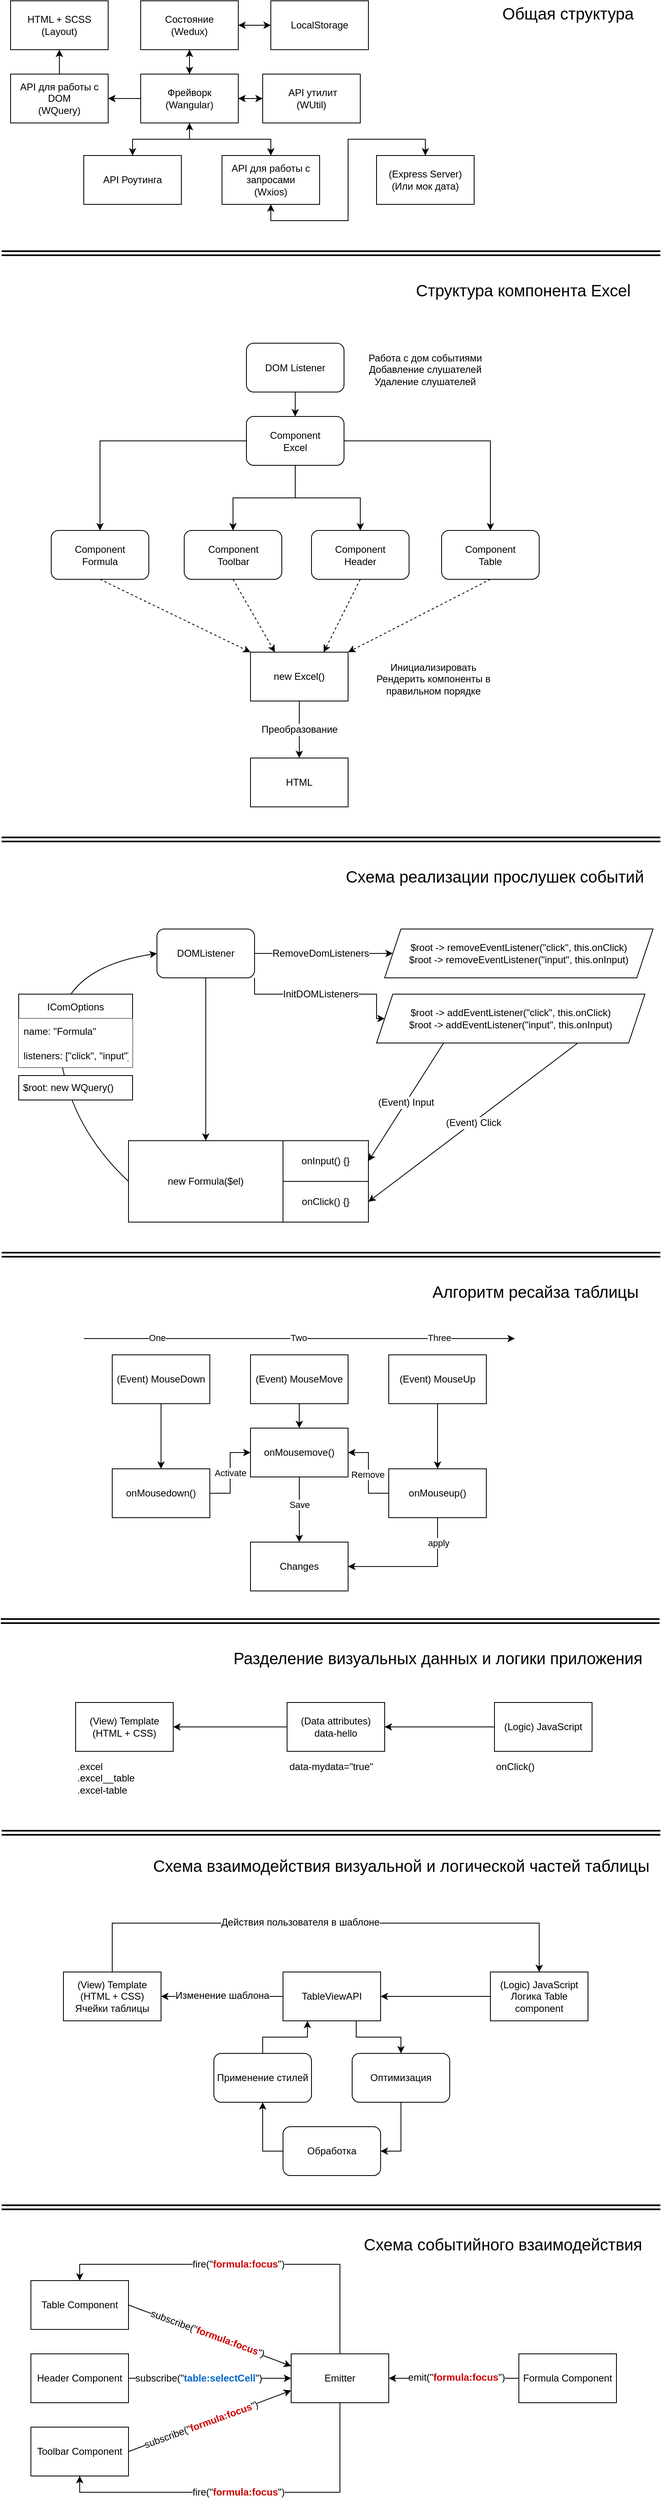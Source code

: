 <mxfile version="20.0.2" type="device"><diagram id="qJxtQw8U1qN8y1WFRhS3" name="Схемы"><mxGraphModel dx="996" dy="556" grid="1" gridSize="10" guides="1" tooltips="1" connect="1" arrows="1" fold="1" page="1" pageScale="1" pageWidth="827" pageHeight="1169" math="0" shadow="0"><root><mxCell id="0"/><mxCell id="1" parent="0"/><mxCell id="K-oi6Xyugixk-RmaO5vh-9" style="edgeStyle=orthogonalEdgeStyle;rounded=0;orthogonalLoop=1;jettySize=auto;html=1;entryX=1;entryY=0.5;entryDx=0;entryDy=0;" parent="1" source="K-oi6Xyugixk-RmaO5vh-1" target="K-oi6Xyugixk-RmaO5vh-5" edge="1"><mxGeometry relative="1" as="geometry"/></mxCell><mxCell id="K-oi6Xyugixk-RmaO5vh-11" style="edgeStyle=orthogonalEdgeStyle;rounded=0;orthogonalLoop=1;jettySize=auto;html=1;exitX=0.5;exitY=1;exitDx=0;exitDy=0;entryX=0.5;entryY=0;entryDx=0;entryDy=0;" parent="1" source="K-oi6Xyugixk-RmaO5vh-1" target="K-oi6Xyugixk-RmaO5vh-8" edge="1"><mxGeometry relative="1" as="geometry"/></mxCell><mxCell id="K-oi6Xyugixk-RmaO5vh-13" style="edgeStyle=orthogonalEdgeStyle;rounded=0;orthogonalLoop=1;jettySize=auto;html=1;exitX=1;exitY=0.5;exitDx=0;exitDy=0;entryX=0;entryY=0.5;entryDx=0;entryDy=0;" parent="1" source="K-oi6Xyugixk-RmaO5vh-1" target="K-oi6Xyugixk-RmaO5vh-4" edge="1"><mxGeometry relative="1" as="geometry"/></mxCell><mxCell id="K-oi6Xyugixk-RmaO5vh-19" style="edgeStyle=orthogonalEdgeStyle;rounded=0;orthogonalLoop=1;jettySize=auto;html=1;entryX=0.5;entryY=1;entryDx=0;entryDy=0;" parent="1" source="K-oi6Xyugixk-RmaO5vh-1" target="K-oi6Xyugixk-RmaO5vh-2" edge="1"><mxGeometry relative="1" as="geometry"/></mxCell><mxCell id="K-oi6Xyugixk-RmaO5vh-24" style="edgeStyle=orthogonalEdgeStyle;rounded=0;orthogonalLoop=1;jettySize=auto;html=1;exitX=0.5;exitY=1;exitDx=0;exitDy=0;entryX=0.5;entryY=0;entryDx=0;entryDy=0;" parent="1" source="K-oi6Xyugixk-RmaO5vh-1" target="K-oi6Xyugixk-RmaO5vh-6" edge="1"><mxGeometry relative="1" as="geometry"/></mxCell><mxCell id="K-oi6Xyugixk-RmaO5vh-1" value="Фрейворк&lt;br&gt;(Wangular)" style="rounded=0;whiteSpace=wrap;html=1;" parent="1" vertex="1"><mxGeometry x="180" y="110" width="120" height="60" as="geometry"/></mxCell><mxCell id="K-oi6Xyugixk-RmaO5vh-16" style="edgeStyle=orthogonalEdgeStyle;rounded=0;orthogonalLoop=1;jettySize=auto;html=1;entryX=0;entryY=0.5;entryDx=0;entryDy=0;" parent="1" source="K-oi6Xyugixk-RmaO5vh-2" target="K-oi6Xyugixk-RmaO5vh-15" edge="1"><mxGeometry relative="1" as="geometry"/></mxCell><mxCell id="K-oi6Xyugixk-RmaO5vh-20" style="edgeStyle=orthogonalEdgeStyle;rounded=0;orthogonalLoop=1;jettySize=auto;html=1;entryX=0.5;entryY=0;entryDx=0;entryDy=0;" parent="1" source="K-oi6Xyugixk-RmaO5vh-2" target="K-oi6Xyugixk-RmaO5vh-1" edge="1"><mxGeometry relative="1" as="geometry"/></mxCell><mxCell id="K-oi6Xyugixk-RmaO5vh-2" value="Состояние&lt;br&gt;(Wedux)" style="rounded=0;whiteSpace=wrap;html=1;" parent="1" vertex="1"><mxGeometry x="180" y="20" width="120" height="60" as="geometry"/></mxCell><mxCell id="K-oi6Xyugixk-RmaO5vh-3" value="HTML + SCSS&lt;br&gt;(Layout)" style="rounded=0;whiteSpace=wrap;html=1;" parent="1" vertex="1"><mxGeometry x="20" y="20" width="120" height="60" as="geometry"/></mxCell><mxCell id="K-oi6Xyugixk-RmaO5vh-14" style="edgeStyle=orthogonalEdgeStyle;rounded=0;orthogonalLoop=1;jettySize=auto;html=1;exitX=0;exitY=0.5;exitDx=0;exitDy=0;entryX=1;entryY=0.5;entryDx=0;entryDy=0;" parent="1" source="K-oi6Xyugixk-RmaO5vh-4" target="K-oi6Xyugixk-RmaO5vh-1" edge="1"><mxGeometry relative="1" as="geometry"/></mxCell><mxCell id="K-oi6Xyugixk-RmaO5vh-4" value="&amp;nbsp;API утилит&lt;br&gt;(WUtil)" style="rounded=0;whiteSpace=wrap;html=1;" parent="1" vertex="1"><mxGeometry x="330" y="110" width="120" height="60" as="geometry"/></mxCell><mxCell id="K-oi6Xyugixk-RmaO5vh-10" style="edgeStyle=orthogonalEdgeStyle;rounded=0;orthogonalLoop=1;jettySize=auto;html=1;entryX=0.5;entryY=1;entryDx=0;entryDy=0;" parent="1" source="K-oi6Xyugixk-RmaO5vh-5" target="K-oi6Xyugixk-RmaO5vh-3" edge="1"><mxGeometry relative="1" as="geometry"/></mxCell><mxCell id="K-oi6Xyugixk-RmaO5vh-5" value="API для работы с DOM&lt;br&gt;(WQuery)" style="rounded=0;whiteSpace=wrap;html=1;" parent="1" vertex="1"><mxGeometry x="20" y="110" width="120" height="60" as="geometry"/></mxCell><mxCell id="K-oi6Xyugixk-RmaO5vh-22" style="edgeStyle=orthogonalEdgeStyle;rounded=0;orthogonalLoop=1;jettySize=auto;html=1;exitX=0.5;exitY=1;exitDx=0;exitDy=0;entryX=0.5;entryY=0;entryDx=0;entryDy=0;" parent="1" source="K-oi6Xyugixk-RmaO5vh-6" target="K-oi6Xyugixk-RmaO5vh-7" edge="1"><mxGeometry relative="1" as="geometry"/></mxCell><mxCell id="K-oi6Xyugixk-RmaO5vh-6" value="API для работы с запросами&lt;br&gt;(Wxios)" style="rounded=0;whiteSpace=wrap;html=1;" parent="1" vertex="1"><mxGeometry x="280" y="210" width="120" height="60" as="geometry"/></mxCell><mxCell id="K-oi6Xyugixk-RmaO5vh-23" style="edgeStyle=orthogonalEdgeStyle;rounded=0;orthogonalLoop=1;jettySize=auto;html=1;exitX=0.5;exitY=0;exitDx=0;exitDy=0;entryX=0.5;entryY=1;entryDx=0;entryDy=0;" parent="1" source="K-oi6Xyugixk-RmaO5vh-7" target="K-oi6Xyugixk-RmaO5vh-6" edge="1"><mxGeometry relative="1" as="geometry"/></mxCell><mxCell id="K-oi6Xyugixk-RmaO5vh-7" value="(Express Server)&lt;br&gt;(Или мок дата)" style="rounded=0;whiteSpace=wrap;html=1;" parent="1" vertex="1"><mxGeometry x="470" y="210" width="120" height="60" as="geometry"/></mxCell><mxCell id="K-oi6Xyugixk-RmaO5vh-12" style="edgeStyle=orthogonalEdgeStyle;rounded=0;orthogonalLoop=1;jettySize=auto;html=1;exitX=0.5;exitY=0;exitDx=0;exitDy=0;entryX=0.5;entryY=1;entryDx=0;entryDy=0;" parent="1" source="K-oi6Xyugixk-RmaO5vh-8" target="K-oi6Xyugixk-RmaO5vh-1" edge="1"><mxGeometry relative="1" as="geometry"/></mxCell><mxCell id="K-oi6Xyugixk-RmaO5vh-8" value="API Роутинга" style="rounded=0;whiteSpace=wrap;html=1;" parent="1" vertex="1"><mxGeometry x="110" y="210" width="120" height="60" as="geometry"/></mxCell><mxCell id="K-oi6Xyugixk-RmaO5vh-17" style="edgeStyle=orthogonalEdgeStyle;rounded=0;orthogonalLoop=1;jettySize=auto;html=1;entryX=1;entryY=0.5;entryDx=0;entryDy=0;" parent="1" source="K-oi6Xyugixk-RmaO5vh-15" target="K-oi6Xyugixk-RmaO5vh-2" edge="1"><mxGeometry relative="1" as="geometry"/></mxCell><mxCell id="K-oi6Xyugixk-RmaO5vh-15" value="LocalStorage" style="rounded=0;whiteSpace=wrap;html=1;" parent="1" vertex="1"><mxGeometry x="340" y="20" width="120" height="60" as="geometry"/></mxCell><mxCell id="K-oi6Xyugixk-RmaO5vh-25" value="" style="html=1;rounded=0;shape=link;strokeWidth=2;" parent="1" edge="1"><mxGeometry width="100" relative="1" as="geometry"><mxPoint x="9" y="330" as="sourcePoint"/><mxPoint x="819" y="330" as="targetPoint"/></mxGeometry></mxCell><mxCell id="K-oi6Xyugixk-RmaO5vh-27" value="Общая структура" style="text;html=1;align=center;verticalAlign=middle;resizable=0;points=[];autosize=1;strokeColor=none;fillColor=none;fontSize=20;" parent="1" vertex="1"><mxGeometry x="615" y="20" width="180" height="30" as="geometry"/></mxCell><mxCell id="K-oi6Xyugixk-RmaO5vh-28" value="Структура компонента Excel" style="text;html=1;align=center;verticalAlign=middle;resizable=0;points=[];autosize=1;strokeColor=none;fillColor=none;fontSize=20;" parent="1" vertex="1"><mxGeometry x="505" y="360" width="290" height="30" as="geometry"/></mxCell><mxCell id="K-oi6Xyugixk-RmaO5vh-30" value="Component&lt;br&gt;Header" style="rounded=1;whiteSpace=wrap;html=1;fontSize=12;" parent="1" vertex="1"><mxGeometry x="390" y="670.5" width="120" height="60" as="geometry"/></mxCell><mxCell id="K-oi6Xyugixk-RmaO5vh-31" value="Component&lt;br&gt;Formula" style="rounded=1;whiteSpace=wrap;html=1;fontSize=12;" parent="1" vertex="1"><mxGeometry x="70" y="670.5" width="120" height="60" as="geometry"/></mxCell><mxCell id="K-oi6Xyugixk-RmaO5vh-32" value="Component&lt;br&gt;Toolbar" style="rounded=1;whiteSpace=wrap;html=1;fontSize=12;" parent="1" vertex="1"><mxGeometry x="233.5" y="670.5" width="120" height="60" as="geometry"/></mxCell><mxCell id="K-oi6Xyugixk-RmaO5vh-33" value="Component&lt;br&gt;Table" style="rounded=1;whiteSpace=wrap;html=1;fontSize=12;" parent="1" vertex="1"><mxGeometry x="550" y="670.5" width="120" height="60" as="geometry"/></mxCell><mxCell id="K-oi6Xyugixk-RmaO5vh-37" style="edgeStyle=orthogonalEdgeStyle;rounded=0;orthogonalLoop=1;jettySize=auto;html=1;entryX=0.5;entryY=0;entryDx=0;entryDy=0;fontSize=12;strokeWidth=1;" parent="1" source="K-oi6Xyugixk-RmaO5vh-35" target="K-oi6Xyugixk-RmaO5vh-36" edge="1"><mxGeometry relative="1" as="geometry"/></mxCell><mxCell id="K-oi6Xyugixk-RmaO5vh-35" value="DOM Listener" style="rounded=1;whiteSpace=wrap;html=1;fontSize=12;" parent="1" vertex="1"><mxGeometry x="310" y="440.5" width="120" height="60" as="geometry"/></mxCell><mxCell id="K-oi6Xyugixk-RmaO5vh-39" style="edgeStyle=orthogonalEdgeStyle;rounded=0;orthogonalLoop=1;jettySize=auto;html=1;entryX=0.5;entryY=0;entryDx=0;entryDy=0;fontSize=12;strokeWidth=1;" parent="1" source="K-oi6Xyugixk-RmaO5vh-36" target="K-oi6Xyugixk-RmaO5vh-31" edge="1"><mxGeometry relative="1" as="geometry"/></mxCell><mxCell id="K-oi6Xyugixk-RmaO5vh-40" style="edgeStyle=orthogonalEdgeStyle;rounded=0;orthogonalLoop=1;jettySize=auto;html=1;entryX=0.5;entryY=0;entryDx=0;entryDy=0;fontSize=12;strokeWidth=1;" parent="1" source="K-oi6Xyugixk-RmaO5vh-36" target="K-oi6Xyugixk-RmaO5vh-32" edge="1"><mxGeometry relative="1" as="geometry"/></mxCell><mxCell id="K-oi6Xyugixk-RmaO5vh-41" style="edgeStyle=orthogonalEdgeStyle;rounded=0;orthogonalLoop=1;jettySize=auto;html=1;entryX=0.5;entryY=0;entryDx=0;entryDy=0;fontSize=12;strokeWidth=1;" parent="1" source="K-oi6Xyugixk-RmaO5vh-36" target="K-oi6Xyugixk-RmaO5vh-30" edge="1"><mxGeometry relative="1" as="geometry"/></mxCell><mxCell id="K-oi6Xyugixk-RmaO5vh-42" style="edgeStyle=orthogonalEdgeStyle;rounded=0;orthogonalLoop=1;jettySize=auto;html=1;entryX=0.5;entryY=0;entryDx=0;entryDy=0;fontSize=12;strokeWidth=1;" parent="1" source="K-oi6Xyugixk-RmaO5vh-36" target="K-oi6Xyugixk-RmaO5vh-33" edge="1"><mxGeometry relative="1" as="geometry"/></mxCell><mxCell id="K-oi6Xyugixk-RmaO5vh-36" value="Component&lt;br&gt;Excel" style="rounded=1;whiteSpace=wrap;html=1;fontSize=12;" parent="1" vertex="1"><mxGeometry x="310" y="530.5" width="120" height="60" as="geometry"/></mxCell><mxCell id="K-oi6Xyugixk-RmaO5vh-38" value="&lt;div&gt;&lt;span&gt;Работа с дом событиями&lt;br&gt;Добавление слушателей&lt;br&gt;Удаление слушателей&lt;/span&gt;&lt;/div&gt;" style="text;html=1;strokeColor=none;fillColor=none;align=center;verticalAlign=middle;whiteSpace=wrap;rounded=0;fontSize=12;" parent="1" vertex="1"><mxGeometry x="450" y="440.5" width="160" height="65" as="geometry"/></mxCell><mxCell id="K-oi6Xyugixk-RmaO5vh-43" value="Инициализировать&lt;br&gt;Рендерить компоненты в правильном порядке" style="text;html=1;strokeColor=none;fillColor=none;align=center;verticalAlign=middle;whiteSpace=wrap;rounded=0;fontSize=12;" parent="1" vertex="1"><mxGeometry x="460" y="820" width="160" height="65" as="geometry"/></mxCell><mxCell id="K-oi6Xyugixk-RmaO5vh-45" value="new Excel()" style="rounded=0;whiteSpace=wrap;html=1;fontSize=12;" parent="1" vertex="1"><mxGeometry x="315" y="820" width="120" height="60" as="geometry"/></mxCell><mxCell id="K-oi6Xyugixk-RmaO5vh-46" value="" style="endArrow=classic;html=1;rounded=0;fontSize=12;strokeWidth=1;exitX=0.5;exitY=1;exitDx=0;exitDy=0;entryX=0;entryY=0;entryDx=0;entryDy=0;dashed=1;" parent="1" source="K-oi6Xyugixk-RmaO5vh-31" target="K-oi6Xyugixk-RmaO5vh-45" edge="1"><mxGeometry width="50" height="50" relative="1" as="geometry"><mxPoint x="160" y="850" as="sourcePoint"/><mxPoint x="210" y="800" as="targetPoint"/></mxGeometry></mxCell><mxCell id="K-oi6Xyugixk-RmaO5vh-48" value="" style="endArrow=classic;html=1;rounded=0;fontSize=12;strokeWidth=1;exitX=0.5;exitY=1;exitDx=0;exitDy=0;entryX=0.25;entryY=0;entryDx=0;entryDy=0;dashed=1;" parent="1" source="K-oi6Xyugixk-RmaO5vh-32" target="K-oi6Xyugixk-RmaO5vh-45" edge="1"><mxGeometry width="50" height="50" relative="1" as="geometry"><mxPoint x="140" y="740.5" as="sourcePoint"/><mxPoint x="325" y="830" as="targetPoint"/></mxGeometry></mxCell><mxCell id="K-oi6Xyugixk-RmaO5vh-49" value="" style="endArrow=classic;html=1;rounded=0;fontSize=12;strokeWidth=1;exitX=0.5;exitY=1;exitDx=0;exitDy=0;entryX=0.75;entryY=0;entryDx=0;entryDy=0;dashed=1;" parent="1" source="K-oi6Xyugixk-RmaO5vh-30" target="K-oi6Xyugixk-RmaO5vh-45" edge="1"><mxGeometry width="50" height="50" relative="1" as="geometry"><mxPoint x="303.5" y="740.5" as="sourcePoint"/><mxPoint x="355" y="830" as="targetPoint"/></mxGeometry></mxCell><mxCell id="K-oi6Xyugixk-RmaO5vh-50" value="" style="endArrow=classic;html=1;rounded=0;fontSize=12;strokeWidth=1;exitX=0.5;exitY=1;exitDx=0;exitDy=0;dashed=1;entryX=1;entryY=0;entryDx=0;entryDy=0;" parent="1" source="K-oi6Xyugixk-RmaO5vh-33" target="K-oi6Xyugixk-RmaO5vh-45" edge="1"><mxGeometry width="50" height="50" relative="1" as="geometry"><mxPoint x="460" y="740.5" as="sourcePoint"/><mxPoint x="460" y="800" as="targetPoint"/></mxGeometry></mxCell><mxCell id="K-oi6Xyugixk-RmaO5vh-51" value="HTML" style="rounded=0;whiteSpace=wrap;html=1;fontSize=12;" parent="1" vertex="1"><mxGeometry x="315" y="950" width="120" height="60" as="geometry"/></mxCell><mxCell id="K-oi6Xyugixk-RmaO5vh-57" value="" style="endArrow=classic;html=1;rounded=0;fontSize=12;strokeWidth=1;exitX=0.5;exitY=1;exitDx=0;exitDy=0;entryX=0.5;entryY=0;entryDx=0;entryDy=0;" parent="1" source="K-oi6Xyugixk-RmaO5vh-45" target="K-oi6Xyugixk-RmaO5vh-51" edge="1"><mxGeometry relative="1" as="geometry"><mxPoint x="350" y="920" as="sourcePoint"/><mxPoint x="450" y="920" as="targetPoint"/></mxGeometry></mxCell><mxCell id="K-oi6Xyugixk-RmaO5vh-58" value="Преобразование" style="edgeLabel;resizable=0;html=1;align=center;verticalAlign=middle;fontSize=12;" parent="K-oi6Xyugixk-RmaO5vh-57" connectable="0" vertex="1"><mxGeometry relative="1" as="geometry"/></mxCell><mxCell id="IQajYc31kiMoE81LMQ7p-1" value="" style="curved=1;endArrow=classic;html=1;rounded=0;exitX=0;exitY=0.5;exitDx=0;exitDy=0;entryX=0;entryY=0.5;entryDx=0;entryDy=0;" parent="1" source="IQajYc31kiMoE81LMQ7p-2" target="IQajYc31kiMoE81LMQ7p-8" edge="1"><mxGeometry width="50" height="50" relative="1" as="geometry"><mxPoint x="400" y="1390" as="sourcePoint"/><mxPoint x="450" y="1340" as="targetPoint"/><Array as="points"><mxPoint x="90" y="1400"/><mxPoint x="70" y="1210"/></Array></mxGeometry></mxCell><mxCell id="IQajYc31kiMoE81LMQ7p-2" value="new Formula($el)" style="rounded=0;whiteSpace=wrap;html=1;" parent="1" vertex="1"><mxGeometry x="165" y="1420" width="190" height="100" as="geometry"/></mxCell><mxCell id="IQajYc31kiMoE81LMQ7p-3" style="edgeStyle=orthogonalEdgeStyle;rounded=0;orthogonalLoop=1;jettySize=auto;html=1;entryX=0.5;entryY=0;entryDx=0;entryDy=0;" parent="1" source="IQajYc31kiMoE81LMQ7p-8" target="IQajYc31kiMoE81LMQ7p-2" edge="1"><mxGeometry relative="1" as="geometry"/></mxCell><mxCell id="IQajYc31kiMoE81LMQ7p-4" style="edgeStyle=orthogonalEdgeStyle;rounded=0;orthogonalLoop=1;jettySize=auto;html=1;entryX=0;entryY=0.5;entryDx=0;entryDy=0;" parent="1" source="IQajYc31kiMoE81LMQ7p-8" target="IQajYc31kiMoE81LMQ7p-13" edge="1"><mxGeometry relative="1" as="geometry"><Array as="points"><mxPoint x="320" y="1240"/><mxPoint x="470" y="1240"/><mxPoint x="470" y="1270"/></Array></mxGeometry></mxCell><mxCell id="IQajYc31kiMoE81LMQ7p-5" value="InitDOMListeners" style="edgeLabel;html=1;align=center;verticalAlign=middle;resizable=0;points=[];fontSize=12;" parent="IQajYc31kiMoE81LMQ7p-4" vertex="1" connectable="0"><mxGeometry x="-0.15" y="2" relative="1" as="geometry"><mxPoint x="11" y="2" as="offset"/></mxGeometry></mxCell><mxCell id="IQajYc31kiMoE81LMQ7p-6" style="edgeStyle=orthogonalEdgeStyle;rounded=0;orthogonalLoop=1;jettySize=auto;html=1;fontSize=12;entryX=0;entryY=0.5;entryDx=0;entryDy=0;" parent="1" source="IQajYc31kiMoE81LMQ7p-8" target="IQajYc31kiMoE81LMQ7p-14" edge="1"><mxGeometry relative="1" as="geometry"><mxPoint x="470" y="1230" as="targetPoint"/><Array as="points"/></mxGeometry></mxCell><mxCell id="IQajYc31kiMoE81LMQ7p-7" value="RemoveDomListeners" style="edgeLabel;html=1;align=center;verticalAlign=middle;resizable=0;points=[];fontSize=12;" parent="IQajYc31kiMoE81LMQ7p-6" vertex="1" connectable="0"><mxGeometry x="0.11" y="-2" relative="1" as="geometry"><mxPoint x="-14" y="-2" as="offset"/></mxGeometry></mxCell><mxCell id="IQajYc31kiMoE81LMQ7p-8" value="DOMListener" style="rounded=1;whiteSpace=wrap;html=1;" parent="1" vertex="1"><mxGeometry x="200" y="1160" width="120" height="60" as="geometry"/></mxCell><mxCell id="IQajYc31kiMoE81LMQ7p-9" value="IComOptions" style="swimlane;fontStyle=0;childLayout=stackLayout;horizontal=1;startSize=30;horizontalStack=0;resizeParent=1;resizeParentMax=0;resizeLast=0;collapsible=1;marginBottom=0;" parent="1" vertex="1"><mxGeometry x="30" y="1240" width="140" height="90" as="geometry"><mxRectangle x="310" y="130" width="100" height="30" as="alternateBounds"/></mxGeometry></mxCell><mxCell id="IQajYc31kiMoE81LMQ7p-10" value="name: &quot;Formula&quot;" style="text;strokeColor=none;fillColor=default;align=left;verticalAlign=middle;spacingLeft=4;spacingRight=4;overflow=hidden;points=[[0,0.5],[1,0.5]];portConstraint=eastwest;rotatable=0;" parent="IQajYc31kiMoE81LMQ7p-9" vertex="1"><mxGeometry y="30" width="140" height="30" as="geometry"/></mxCell><mxCell id="IQajYc31kiMoE81LMQ7p-11" value="listeners: [&quot;click&quot;, &quot;input&quot;]" style="text;strokeColor=none;fillColor=default;align=left;verticalAlign=middle;spacingLeft=4;spacingRight=4;overflow=hidden;points=[[0,0.5],[1,0.5]];portConstraint=eastwest;rotatable=0;" parent="IQajYc31kiMoE81LMQ7p-9" vertex="1"><mxGeometry y="60" width="140" height="30" as="geometry"/></mxCell><mxCell id="IQajYc31kiMoE81LMQ7p-12" value="&amp;nbsp;$root: new WQuery()" style="rounded=0;whiteSpace=wrap;html=1;align=left;" parent="1" vertex="1"><mxGeometry x="30" y="1340" width="140" height="30" as="geometry"/></mxCell><mxCell id="IQajYc31kiMoE81LMQ7p-13" value="$root -&amp;gt; addEventListener(&quot;click&quot;, this.onClick)&lt;br&gt;$root -&amp;gt; addEventListener(&quot;input&quot;, this.onInput)" style="shape=parallelogram;perimeter=parallelogramPerimeter;whiteSpace=wrap;html=1;fixedSize=1;fillColor=default;" parent="1" vertex="1"><mxGeometry x="470" y="1240" width="330" height="60" as="geometry"/></mxCell><mxCell id="IQajYc31kiMoE81LMQ7p-14" value="$root -&amp;gt; removeEventListener(&quot;click&quot;, this.onClick)&lt;br&gt;$root -&amp;gt; removeEventListener(&quot;input&quot;, this.onInput)" style="shape=parallelogram;perimeter=parallelogramPerimeter;whiteSpace=wrap;html=1;fixedSize=1;fillColor=default;" parent="1" vertex="1"><mxGeometry x="480" y="1160" width="330" height="60" as="geometry"/></mxCell><mxCell id="IQajYc31kiMoE81LMQ7p-15" value="" style="endArrow=classic;html=1;rounded=0;fontSize=12;exitX=0.25;exitY=1;exitDx=0;exitDy=0;entryX=1;entryY=0.5;entryDx=0;entryDy=0;" parent="1" source="IQajYc31kiMoE81LMQ7p-13" target="IQajYc31kiMoE81LMQ7p-17" edge="1"><mxGeometry relative="1" as="geometry"><mxPoint x="320" y="1370" as="sourcePoint"/><mxPoint x="635" y="1410" as="targetPoint"/></mxGeometry></mxCell><mxCell id="IQajYc31kiMoE81LMQ7p-16" value="(Event) Input" style="edgeLabel;resizable=0;html=1;align=center;verticalAlign=middle;fontSize=12;fillColor=default;" parent="IQajYc31kiMoE81LMQ7p-15" connectable="0" vertex="1"><mxGeometry relative="1" as="geometry"/></mxCell><mxCell id="IQajYc31kiMoE81LMQ7p-17" value="onInput() {}" style="rounded=0;whiteSpace=wrap;html=1;fontSize=12;fillColor=default;" parent="1" vertex="1"><mxGeometry x="355" y="1420" width="105" height="50" as="geometry"/></mxCell><mxCell id="IQajYc31kiMoE81LMQ7p-18" value="onClick() {}" style="rounded=0;whiteSpace=wrap;html=1;fontSize=12;fillColor=default;" parent="1" vertex="1"><mxGeometry x="355" y="1470" width="105" height="50" as="geometry"/></mxCell><mxCell id="IQajYc31kiMoE81LMQ7p-19" value="" style="endArrow=classic;html=1;rounded=0;fontSize=12;exitX=0.75;exitY=1;exitDx=0;exitDy=0;entryX=1;entryY=0.5;entryDx=0;entryDy=0;" parent="1" source="IQajYc31kiMoE81LMQ7p-13" target="IQajYc31kiMoE81LMQ7p-18" edge="1"><mxGeometry relative="1" as="geometry"><mxPoint x="645" y="1310" as="sourcePoint"/><mxPoint x="470" y="1455" as="targetPoint"/></mxGeometry></mxCell><mxCell id="IQajYc31kiMoE81LMQ7p-20" value="(Event) Click" style="edgeLabel;resizable=0;html=1;align=center;verticalAlign=middle;fontSize=12;fillColor=default;" parent="IQajYc31kiMoE81LMQ7p-19" connectable="0" vertex="1"><mxGeometry relative="1" as="geometry"/></mxCell><mxCell id="IQajYc31kiMoE81LMQ7p-21" value="" style="html=1;rounded=0;shape=link;strokeWidth=2;" parent="1" edge="1"><mxGeometry width="100" relative="1" as="geometry"><mxPoint x="9" y="1050" as="sourcePoint"/><mxPoint x="819" y="1050" as="targetPoint"/></mxGeometry></mxCell><mxCell id="YydaqaswuYjlvjJm-8tF-1" value="Схема реализации прослушек событий" style="text;html=1;align=center;verticalAlign=middle;resizable=0;points=[];autosize=1;strokeColor=none;fillColor=none;fontSize=20;" parent="1" vertex="1"><mxGeometry x="420" y="1080" width="390" height="30" as="geometry"/></mxCell><mxCell id="Lkx9HCyV-ns1tDTY8K9N-1" value="" style="html=1;rounded=0;shape=link;strokeWidth=2;" parent="1" edge="1"><mxGeometry width="100" relative="1" as="geometry"><mxPoint x="9" y="1560" as="sourcePoint"/><mxPoint x="819" y="1560" as="targetPoint"/></mxGeometry></mxCell><mxCell id="Lkx9HCyV-ns1tDTY8K9N-2" value="Алгоритм ресайза таблицы" style="text;html=1;align=center;verticalAlign=middle;resizable=0;points=[];autosize=1;strokeColor=none;fillColor=none;fontSize=20;" parent="1" vertex="1"><mxGeometry x="530" y="1590" width="270" height="30" as="geometry"/></mxCell><mxCell id="Lkx9HCyV-ns1tDTY8K9N-7" style="edgeStyle=orthogonalEdgeStyle;rounded=0;orthogonalLoop=1;jettySize=auto;html=1;entryX=0.5;entryY=0;entryDx=0;entryDy=0;" parent="1" source="Lkx9HCyV-ns1tDTY8K9N-3" target="Lkx9HCyV-ns1tDTY8K9N-6" edge="1"><mxGeometry relative="1" as="geometry"/></mxCell><mxCell id="Lkx9HCyV-ns1tDTY8K9N-3" value="(Event) MouseDown" style="rounded=0;whiteSpace=wrap;html=1;" parent="1" vertex="1"><mxGeometry x="145" y="1683" width="120" height="60" as="geometry"/></mxCell><mxCell id="Lkx9HCyV-ns1tDTY8K9N-11" style="edgeStyle=orthogonalEdgeStyle;rounded=0;orthogonalLoop=1;jettySize=auto;html=1;entryX=0.5;entryY=0;entryDx=0;entryDy=0;" parent="1" source="Lkx9HCyV-ns1tDTY8K9N-4" target="Lkx9HCyV-ns1tDTY8K9N-10" edge="1"><mxGeometry relative="1" as="geometry"/></mxCell><mxCell id="Lkx9HCyV-ns1tDTY8K9N-4" value="(Event) MouseMove" style="rounded=0;whiteSpace=wrap;html=1;" parent="1" vertex="1"><mxGeometry x="315" y="1683" width="120" height="60" as="geometry"/></mxCell><mxCell id="Lkx9HCyV-ns1tDTY8K9N-9" style="edgeStyle=orthogonalEdgeStyle;rounded=0;orthogonalLoop=1;jettySize=auto;html=1;entryX=0.5;entryY=0;entryDx=0;entryDy=0;" parent="1" source="Lkx9HCyV-ns1tDTY8K9N-5" target="Lkx9HCyV-ns1tDTY8K9N-8" edge="1"><mxGeometry relative="1" as="geometry"/></mxCell><mxCell id="Lkx9HCyV-ns1tDTY8K9N-5" value="(Event) MouseUp" style="rounded=0;whiteSpace=wrap;html=1;" parent="1" vertex="1"><mxGeometry x="485" y="1683" width="120" height="60" as="geometry"/></mxCell><mxCell id="Lkx9HCyV-ns1tDTY8K9N-13" value="Activate" style="edgeStyle=orthogonalEdgeStyle;rounded=0;orthogonalLoop=1;jettySize=auto;html=1;entryX=0;entryY=0.5;entryDx=0;entryDy=0;" parent="1" source="Lkx9HCyV-ns1tDTY8K9N-6" target="Lkx9HCyV-ns1tDTY8K9N-10" edge="1"><mxGeometry relative="1" as="geometry"/></mxCell><mxCell id="Lkx9HCyV-ns1tDTY8K9N-6" value="onMousedown()" style="rounded=0;whiteSpace=wrap;html=1;" parent="1" vertex="1"><mxGeometry x="145" y="1823" width="120" height="60" as="geometry"/></mxCell><mxCell id="Lkx9HCyV-ns1tDTY8K9N-15" style="edgeStyle=orthogonalEdgeStyle;rounded=0;orthogonalLoop=1;jettySize=auto;html=1;entryX=1;entryY=0.5;entryDx=0;entryDy=0;" parent="1" source="Lkx9HCyV-ns1tDTY8K9N-8" target="Lkx9HCyV-ns1tDTY8K9N-10" edge="1"><mxGeometry relative="1" as="geometry"/></mxCell><mxCell id="Lkx9HCyV-ns1tDTY8K9N-16" value="Remove" style="edgeLabel;html=1;align=center;verticalAlign=middle;resizable=0;points=[];" parent="Lkx9HCyV-ns1tDTY8K9N-15" vertex="1" connectable="0"><mxGeometry x="-0.041" y="1" relative="1" as="geometry"><mxPoint as="offset"/></mxGeometry></mxCell><mxCell id="Lkx9HCyV-ns1tDTY8K9N-25" style="edgeStyle=orthogonalEdgeStyle;rounded=0;orthogonalLoop=1;jettySize=auto;html=1;entryX=1;entryY=0.5;entryDx=0;entryDy=0;" parent="1" source="Lkx9HCyV-ns1tDTY8K9N-8" target="Lkx9HCyV-ns1tDTY8K9N-22" edge="1"><mxGeometry relative="1" as="geometry"><Array as="points"><mxPoint x="545" y="1943"/></Array></mxGeometry></mxCell><mxCell id="Lkx9HCyV-ns1tDTY8K9N-27" value="apply" style="edgeLabel;html=1;align=center;verticalAlign=middle;resizable=0;points=[];" parent="Lkx9HCyV-ns1tDTY8K9N-25" vertex="1" connectable="0"><mxGeometry x="-0.643" y="1" relative="1" as="geometry"><mxPoint as="offset"/></mxGeometry></mxCell><mxCell id="Lkx9HCyV-ns1tDTY8K9N-8" value="onMouseup()" style="rounded=0;whiteSpace=wrap;html=1;" parent="1" vertex="1"><mxGeometry x="485" y="1823" width="120" height="60" as="geometry"/></mxCell><mxCell id="Lkx9HCyV-ns1tDTY8K9N-24" style="edgeStyle=orthogonalEdgeStyle;rounded=0;orthogonalLoop=1;jettySize=auto;html=1;entryX=0.5;entryY=0;entryDx=0;entryDy=0;" parent="1" source="Lkx9HCyV-ns1tDTY8K9N-10" target="Lkx9HCyV-ns1tDTY8K9N-22" edge="1"><mxGeometry relative="1" as="geometry"/></mxCell><mxCell id="Lkx9HCyV-ns1tDTY8K9N-26" value="Save" style="edgeLabel;html=1;align=center;verticalAlign=middle;resizable=0;points=[];" parent="Lkx9HCyV-ns1tDTY8K9N-24" vertex="1" connectable="0"><mxGeometry x="-0.158" relative="1" as="geometry"><mxPoint as="offset"/></mxGeometry></mxCell><mxCell id="Lkx9HCyV-ns1tDTY8K9N-10" value="onMousemove()" style="rounded=0;whiteSpace=wrap;html=1;" parent="1" vertex="1"><mxGeometry x="315" y="1773" width="120" height="60" as="geometry"/></mxCell><mxCell id="Lkx9HCyV-ns1tDTY8K9N-17" value="" style="endArrow=classic;html=1;rounded=0;" parent="1" edge="1"><mxGeometry width="50" height="50" relative="1" as="geometry"><mxPoint x="110" y="1663" as="sourcePoint"/><mxPoint x="640" y="1663" as="targetPoint"/></mxGeometry></mxCell><mxCell id="Lkx9HCyV-ns1tDTY8K9N-18" value="One" style="edgeLabel;html=1;align=center;verticalAlign=middle;resizable=0;points=[];" parent="Lkx9HCyV-ns1tDTY8K9N-17" vertex="1" connectable="0"><mxGeometry x="-0.663" y="2" relative="1" as="geometry"><mxPoint y="1" as="offset"/></mxGeometry></mxCell><mxCell id="Lkx9HCyV-ns1tDTY8K9N-19" value="Two" style="edgeLabel;html=1;align=center;verticalAlign=middle;resizable=0;points=[];" parent="Lkx9HCyV-ns1tDTY8K9N-17" vertex="1" connectable="0"><mxGeometry x="-0.006" y="2" relative="1" as="geometry"><mxPoint y="1" as="offset"/></mxGeometry></mxCell><mxCell id="Lkx9HCyV-ns1tDTY8K9N-20" value="&lt;span style=&quot;color: rgba(0, 0, 0, 0); font-family: monospace; font-size: 0px; text-align: start; background-color: rgb(248, 249, 250);&quot;&gt;%3CmxGraphModel%3E%3Croot%3E%3CmxCell%20id%3D%220%22%2F%3E%3CmxCell%20id%3D%221%22%20parent%3D%220%22%2F%3E%3CmxCell%20id%3D%222%22%20value%3D%22onMousedown()%22%20style%3D%22rounded%3D0%3BwhiteSpace%3Dwrap%3Bhtml%3D1%3B%22%20vertex%3D%221%22%20parent%3D%221%22%3E%3CmxGeometry%20x%3D%22140%22%20y%3D%221860%22%20width%3D%22120%22%20height%3D%2260%22%20as%3D%22geometry%22%2F%3E%3C%2FmxCell%3E%3C%2Froot%3E%3C%2FmxGraphModel%3E&lt;/span&gt;" style="edgeLabel;html=1;align=center;verticalAlign=middle;resizable=0;points=[];" parent="Lkx9HCyV-ns1tDTY8K9N-17" vertex="1" connectable="0"><mxGeometry x="0.645" y="3" relative="1" as="geometry"><mxPoint as="offset"/></mxGeometry></mxCell><mxCell id="Lkx9HCyV-ns1tDTY8K9N-21" value="Three" style="edgeLabel;html=1;align=center;verticalAlign=middle;resizable=0;points=[];" parent="Lkx9HCyV-ns1tDTY8K9N-17" vertex="1" connectable="0"><mxGeometry x="0.648" y="-1" relative="1" as="geometry"><mxPoint y="-2" as="offset"/></mxGeometry></mxCell><mxCell id="Lkx9HCyV-ns1tDTY8K9N-22" value="Changes" style="rounded=0;whiteSpace=wrap;html=1;" parent="1" vertex="1"><mxGeometry x="315" y="1913" width="120" height="60" as="geometry"/></mxCell><mxCell id="Lkx9HCyV-ns1tDTY8K9N-28" value="" style="html=1;rounded=0;shape=link;strokeWidth=2;" parent="1" edge="1"><mxGeometry width="100" relative="1" as="geometry"><mxPoint x="8" y="2010" as="sourcePoint"/><mxPoint x="818" y="2010" as="targetPoint"/></mxGeometry></mxCell><mxCell id="Lkx9HCyV-ns1tDTY8K9N-29" value="Разделение визуальных данных и логики приложения" style="text;html=1;align=center;verticalAlign=middle;resizable=0;points=[];autosize=1;strokeColor=none;fillColor=none;fontSize=20;" parent="1" vertex="1"><mxGeometry x="280" y="2040" width="530" height="30" as="geometry"/></mxCell><mxCell id="Lkx9HCyV-ns1tDTY8K9N-30" value="(View) Template (HTML + CSS)" style="rounded=0;whiteSpace=wrap;html=1;" parent="1" vertex="1"><mxGeometry x="100" y="2110" width="120" height="60" as="geometry"/></mxCell><mxCell id="Lkx9HCyV-ns1tDTY8K9N-33" style="edgeStyle=orthogonalEdgeStyle;rounded=0;orthogonalLoop=1;jettySize=auto;html=1;entryX=1;entryY=0.5;entryDx=0;entryDy=0;" parent="1" source="Lkx9HCyV-ns1tDTY8K9N-31" target="Lkx9HCyV-ns1tDTY8K9N-32" edge="1"><mxGeometry relative="1" as="geometry"/></mxCell><mxCell id="Lkx9HCyV-ns1tDTY8K9N-31" value="(Logic) JavaScript" style="rounded=0;whiteSpace=wrap;html=1;" parent="1" vertex="1"><mxGeometry x="615" y="2110" width="120" height="60" as="geometry"/></mxCell><mxCell id="Lkx9HCyV-ns1tDTY8K9N-34" style="edgeStyle=orthogonalEdgeStyle;rounded=0;orthogonalLoop=1;jettySize=auto;html=1;entryX=1;entryY=0.5;entryDx=0;entryDy=0;" parent="1" source="Lkx9HCyV-ns1tDTY8K9N-32" target="Lkx9HCyV-ns1tDTY8K9N-30" edge="1"><mxGeometry relative="1" as="geometry"/></mxCell><mxCell id="Lkx9HCyV-ns1tDTY8K9N-32" value="(Data attributes)&lt;br&gt;data-hello" style="rounded=0;whiteSpace=wrap;html=1;" parent="1" vertex="1"><mxGeometry x="360" y="2110" width="120" height="60" as="geometry"/></mxCell><mxCell id="Lkx9HCyV-ns1tDTY8K9N-35" value=".excel&lt;br&gt;.excel__table&lt;br&gt;.excel-table" style="text;html=1;strokeColor=none;fillColor=none;align=left;verticalAlign=top;whiteSpace=wrap;rounded=0;" parent="1" vertex="1"><mxGeometry x="100" y="2175" width="105" height="80" as="geometry"/></mxCell><mxCell id="Lkx9HCyV-ns1tDTY8K9N-37" value="data-mydata=&quot;true&quot;" style="text;html=1;strokeColor=none;fillColor=none;align=left;verticalAlign=top;whiteSpace=wrap;rounded=0;" parent="1" vertex="1"><mxGeometry x="361" y="2175" width="105" height="80" as="geometry"/></mxCell><mxCell id="Lkx9HCyV-ns1tDTY8K9N-38" value="onClick()" style="text;html=1;strokeColor=none;fillColor=none;align=left;verticalAlign=top;whiteSpace=wrap;rounded=0;" parent="1" vertex="1"><mxGeometry x="615" y="2175" width="105" height="80" as="geometry"/></mxCell><mxCell id="KybJMxhcm3rHgcD8ZOxl-1" value="" style="html=1;rounded=0;shape=link;strokeWidth=2;" parent="1" edge="1"><mxGeometry width="100" relative="1" as="geometry"><mxPoint x="9" y="2270" as="sourcePoint"/><mxPoint x="819" y="2270" as="targetPoint"/></mxGeometry></mxCell><mxCell id="KybJMxhcm3rHgcD8ZOxl-2" value="Схема взаимодействия визуальной и логической частей таблицы" style="text;html=1;align=center;verticalAlign=middle;resizable=0;points=[];autosize=1;strokeColor=none;fillColor=none;fontSize=20;" parent="1" vertex="1"><mxGeometry x="180" y="2295" width="640" height="30" as="geometry"/></mxCell><mxCell id="KybJMxhcm3rHgcD8ZOxl-3" value="(View) Template&lt;br&gt;(HTML + CSS)&lt;br&gt;&amp;nbsp;Ячейки таблицы&amp;nbsp;" style="rounded=0;whiteSpace=wrap;html=1;" parent="1" vertex="1"><mxGeometry x="85" y="2441" width="120" height="60" as="geometry"/></mxCell><mxCell id="KybJMxhcm3rHgcD8ZOxl-6" style="edgeStyle=orthogonalEdgeStyle;rounded=0;orthogonalLoop=1;jettySize=auto;html=1;entryX=1;entryY=0.5;entryDx=0;entryDy=0;" parent="1" source="KybJMxhcm3rHgcD8ZOxl-4" target="KybJMxhcm3rHgcD8ZOxl-5" edge="1"><mxGeometry relative="1" as="geometry"/></mxCell><mxCell id="KybJMxhcm3rHgcD8ZOxl-4" value="(Logic) JavaScript&lt;br&gt;Логика Table component" style="rounded=0;whiteSpace=wrap;html=1;" parent="1" vertex="1"><mxGeometry x="610" y="2441" width="120" height="60" as="geometry"/></mxCell><mxCell id="KybJMxhcm3rHgcD8ZOxl-9" style="edgeStyle=orthogonalEdgeStyle;rounded=0;orthogonalLoop=1;jettySize=auto;html=1;entryX=0.5;entryY=0;entryDx=0;entryDy=0;exitX=0.75;exitY=1;exitDx=0;exitDy=0;" parent="1" source="KybJMxhcm3rHgcD8ZOxl-5" target="KybJMxhcm3rHgcD8ZOxl-7" edge="1"><mxGeometry relative="1" as="geometry"/></mxCell><mxCell id="KybJMxhcm3rHgcD8ZOxl-14" style="edgeStyle=orthogonalEdgeStyle;rounded=0;orthogonalLoop=1;jettySize=auto;html=1;entryX=1;entryY=0.5;entryDx=0;entryDy=0;" parent="1" source="KybJMxhcm3rHgcD8ZOxl-5" target="KybJMxhcm3rHgcD8ZOxl-3" edge="1"><mxGeometry relative="1" as="geometry"/></mxCell><mxCell id="KybJMxhcm3rHgcD8ZOxl-15" value="Изменение шаблона" style="edgeLabel;html=1;align=center;verticalAlign=middle;resizable=0;points=[];fontSize=12;" parent="KybJMxhcm3rHgcD8ZOxl-14" vertex="1" connectable="0"><mxGeometry x="-0.01" y="-1" relative="1" as="geometry"><mxPoint x="-1" as="offset"/></mxGeometry></mxCell><mxCell id="KybJMxhcm3rHgcD8ZOxl-5" value="TableViewAPI" style="rounded=0;whiteSpace=wrap;html=1;" parent="1" vertex="1"><mxGeometry x="355" y="2441" width="120" height="60" as="geometry"/></mxCell><mxCell id="KybJMxhcm3rHgcD8ZOxl-10" style="edgeStyle=orthogonalEdgeStyle;rounded=0;orthogonalLoop=1;jettySize=auto;html=1;entryX=1;entryY=0.5;entryDx=0;entryDy=0;" parent="1" source="KybJMxhcm3rHgcD8ZOxl-7" target="KybJMxhcm3rHgcD8ZOxl-12" edge="1"><mxGeometry relative="1" as="geometry"/></mxCell><mxCell id="KybJMxhcm3rHgcD8ZOxl-7" value="Оптимизация" style="rounded=1;whiteSpace=wrap;html=1;" parent="1" vertex="1"><mxGeometry x="440" y="2541" width="120" height="60" as="geometry"/></mxCell><mxCell id="KybJMxhcm3rHgcD8ZOxl-11" style="edgeStyle=orthogonalEdgeStyle;rounded=0;orthogonalLoop=1;jettySize=auto;html=1;entryX=0.25;entryY=1;entryDx=0;entryDy=0;" parent="1" source="KybJMxhcm3rHgcD8ZOxl-8" target="KybJMxhcm3rHgcD8ZOxl-5" edge="1"><mxGeometry relative="1" as="geometry"/></mxCell><mxCell id="KybJMxhcm3rHgcD8ZOxl-8" value="Применение стилей" style="rounded=1;whiteSpace=wrap;html=1;" parent="1" vertex="1"><mxGeometry x="270" y="2541" width="120" height="60" as="geometry"/></mxCell><mxCell id="KybJMxhcm3rHgcD8ZOxl-13" style="edgeStyle=orthogonalEdgeStyle;rounded=0;orthogonalLoop=1;jettySize=auto;html=1;entryX=0.5;entryY=1;entryDx=0;entryDy=0;exitX=0;exitY=0.5;exitDx=0;exitDy=0;" parent="1" source="KybJMxhcm3rHgcD8ZOxl-12" target="KybJMxhcm3rHgcD8ZOxl-8" edge="1"><mxGeometry relative="1" as="geometry"/></mxCell><mxCell id="KybJMxhcm3rHgcD8ZOxl-12" value="Обработка" style="rounded=1;whiteSpace=wrap;html=1;" parent="1" vertex="1"><mxGeometry x="355" y="2631" width="120" height="60" as="geometry"/></mxCell><mxCell id="KybJMxhcm3rHgcD8ZOxl-16" value="" style="endArrow=classic;html=1;rounded=0;entryX=0.5;entryY=0;entryDx=0;entryDy=0;exitX=0.5;exitY=0;exitDx=0;exitDy=0;" parent="1" source="KybJMxhcm3rHgcD8ZOxl-3" target="KybJMxhcm3rHgcD8ZOxl-4" edge="1"><mxGeometry width="50" height="50" relative="1" as="geometry"><mxPoint x="70" y="2381" as="sourcePoint"/><mxPoint x="680" y="2391" as="targetPoint"/><Array as="points"><mxPoint x="145" y="2381"/><mxPoint x="670" y="2381"/></Array></mxGeometry></mxCell><mxCell id="KybJMxhcm3rHgcD8ZOxl-17" value="Действия пользователя в шаблоне" style="edgeLabel;html=1;align=center;verticalAlign=middle;resizable=0;points=[];fontSize=12;" parent="KybJMxhcm3rHgcD8ZOxl-16" vertex="1" connectable="0"><mxGeometry x="-0.096" y="1" relative="1" as="geometry"><mxPoint x="-1" as="offset"/></mxGeometry></mxCell><mxCell id="64OzixXsKfxoIpkKLfGI-1" value="" style="html=1;rounded=0;shape=link;strokeWidth=2;" edge="1" parent="1"><mxGeometry width="100" relative="1" as="geometry"><mxPoint x="9" y="2730" as="sourcePoint"/><mxPoint x="819" y="2730" as="targetPoint"/></mxGeometry></mxCell><mxCell id="64OzixXsKfxoIpkKLfGI-2" value="Схема событийного взаимодействия" style="text;html=1;align=center;verticalAlign=middle;resizable=0;points=[];autosize=1;strokeColor=none;fillColor=none;fontSize=20;" vertex="1" parent="1"><mxGeometry x="440" y="2755" width="370" height="40" as="geometry"/></mxCell><mxCell id="64OzixXsKfxoIpkKLfGI-26" style="edgeStyle=orthogonalEdgeStyle;rounded=0;orthogonalLoop=1;jettySize=auto;html=1;entryX=0.5;entryY=1;entryDx=0;entryDy=0;fontSize=12;fontColor=#FF0000;exitX=0.5;exitY=1;exitDx=0;exitDy=0;" edge="1" parent="1" source="64OzixXsKfxoIpkKLfGI-3" target="64OzixXsKfxoIpkKLfGI-14"><mxGeometry relative="1" as="geometry"><Array as="points"><mxPoint x="425" y="3080"/><mxPoint x="105" y="3080"/></Array></mxGeometry></mxCell><mxCell id="64OzixXsKfxoIpkKLfGI-27" style="edgeStyle=orthogonalEdgeStyle;rounded=0;orthogonalLoop=1;jettySize=auto;html=1;entryX=0.5;entryY=0;entryDx=0;entryDy=0;fontSize=12;fontColor=#FF0000;" edge="1" parent="1" source="64OzixXsKfxoIpkKLfGI-3" target="64OzixXsKfxoIpkKLfGI-4"><mxGeometry relative="1" as="geometry"><Array as="points"><mxPoint x="425" y="2800"/><mxPoint x="105" y="2800"/></Array></mxGeometry></mxCell><mxCell id="64OzixXsKfxoIpkKLfGI-3" value="Emitter" style="rounded=0;whiteSpace=wrap;html=1;" vertex="1" parent="1"><mxGeometry x="365" y="2910" width="120" height="60" as="geometry"/></mxCell><mxCell id="64OzixXsKfxoIpkKLfGI-4" value="Table Component" style="rounded=0;whiteSpace=wrap;html=1;" vertex="1" parent="1"><mxGeometry x="45" y="2820" width="120" height="60" as="geometry"/></mxCell><mxCell id="64OzixXsKfxoIpkKLfGI-18" style="edgeStyle=orthogonalEdgeStyle;rounded=0;orthogonalLoop=1;jettySize=auto;html=1;entryX=1;entryY=0.5;entryDx=0;entryDy=0;fontSize=12;" edge="1" parent="1" source="64OzixXsKfxoIpkKLfGI-5" target="64OzixXsKfxoIpkKLfGI-3"><mxGeometry relative="1" as="geometry"/></mxCell><mxCell id="64OzixXsKfxoIpkKLfGI-19" value="emit(&quot;&lt;b style=&quot;&quot;&gt;&lt;font color=&quot;#cc0000&quot;&gt;formula:focus&lt;/font&gt;&lt;/b&gt;&quot;)" style="edgeLabel;html=1;align=center;verticalAlign=middle;resizable=0;points=[];fontSize=12;" vertex="1" connectable="0" parent="64OzixXsKfxoIpkKLfGI-18"><mxGeometry x="-0.032" y="-1" relative="1" as="geometry"><mxPoint as="offset"/></mxGeometry></mxCell><mxCell id="64OzixXsKfxoIpkKLfGI-5" value="Formula Component" style="rounded=0;whiteSpace=wrap;html=1;" vertex="1" parent="1"><mxGeometry x="645" y="2910" width="120" height="60" as="geometry"/></mxCell><mxCell id="64OzixXsKfxoIpkKLfGI-13" style="edgeStyle=orthogonalEdgeStyle;rounded=0;orthogonalLoop=1;jettySize=auto;html=1;entryX=0;entryY=0.5;entryDx=0;entryDy=0;fontSize=12;" edge="1" parent="1" source="64OzixXsKfxoIpkKLfGI-12" target="64OzixXsKfxoIpkKLfGI-3"><mxGeometry relative="1" as="geometry"/></mxCell><mxCell id="64OzixXsKfxoIpkKLfGI-23" value="subscribe(&quot;&lt;b&gt;&lt;font color=&quot;#0066cc&quot;&gt;table:selectCell&lt;/font&gt;&lt;/b&gt;&quot;)" style="edgeLabel;html=1;align=center;verticalAlign=middle;resizable=0;points=[];fontSize=12;" vertex="1" connectable="0" parent="64OzixXsKfxoIpkKLfGI-13"><mxGeometry x="-0.165" y="2" relative="1" as="geometry"><mxPoint x="2" y="2" as="offset"/></mxGeometry></mxCell><mxCell id="64OzixXsKfxoIpkKLfGI-12" value="Header Component" style="rounded=0;whiteSpace=wrap;html=1;" vertex="1" parent="1"><mxGeometry x="45" y="2910" width="120" height="60" as="geometry"/></mxCell><mxCell id="64OzixXsKfxoIpkKLfGI-14" value="Toolbar Component" style="rounded=0;whiteSpace=wrap;html=1;" vertex="1" parent="1"><mxGeometry x="45" y="3000" width="120" height="60" as="geometry"/></mxCell><mxCell id="64OzixXsKfxoIpkKLfGI-16" value="" style="endArrow=classic;html=1;rounded=0;fontSize=12;exitX=1;exitY=0.5;exitDx=0;exitDy=0;entryX=0;entryY=0.75;entryDx=0;entryDy=0;" edge="1" parent="1" source="64OzixXsKfxoIpkKLfGI-14" target="64OzixXsKfxoIpkKLfGI-3"><mxGeometry width="50" height="50" relative="1" as="geometry"><mxPoint x="340" y="3010" as="sourcePoint"/><mxPoint x="390" y="2960" as="targetPoint"/></mxGeometry></mxCell><mxCell id="64OzixXsKfxoIpkKLfGI-22" value="subscribe(&quot;&lt;b&gt;&lt;font color=&quot;#cc0000&quot;&gt;formula:focus&lt;/font&gt;&lt;/b&gt;&quot;)" style="edgeLabel;html=1;align=center;verticalAlign=middle;resizable=0;points=[];fontSize=12;rotation=340;" vertex="1" connectable="0" parent="64OzixXsKfxoIpkKLfGI-16"><mxGeometry x="-0.109" relative="1" as="geometry"><mxPoint as="offset"/></mxGeometry></mxCell><mxCell id="64OzixXsKfxoIpkKLfGI-17" value="" style="endArrow=classic;html=1;rounded=0;fontSize=12;exitX=1;exitY=0.5;exitDx=0;exitDy=0;entryX=0;entryY=0.25;entryDx=0;entryDy=0;" edge="1" parent="1" source="64OzixXsKfxoIpkKLfGI-4" target="64OzixXsKfxoIpkKLfGI-3"><mxGeometry width="50" height="50" relative="1" as="geometry"><mxPoint x="190.0" y="3020" as="sourcePoint"/><mxPoint x="375" y="2965" as="targetPoint"/></mxGeometry></mxCell><mxCell id="64OzixXsKfxoIpkKLfGI-20" value="subscribe(&quot;&lt;b&gt;&lt;font color=&quot;#cc0000&quot;&gt;formula:focus&lt;/font&gt;&lt;/b&gt;&quot;)" style="edgeLabel;html=1;align=center;verticalAlign=middle;resizable=0;points=[];fontSize=12;rotation=20;" vertex="1" connectable="0" parent="64OzixXsKfxoIpkKLfGI-17"><mxGeometry x="-0.125" relative="1" as="geometry"><mxPoint x="9" y="2" as="offset"/></mxGeometry></mxCell><mxCell id="64OzixXsKfxoIpkKLfGI-28" value="fire(&quot;&lt;b style=&quot;&quot;&gt;&lt;font color=&quot;#cc0000&quot;&gt;formula:focus&lt;/font&gt;&lt;/b&gt;&quot;)" style="edgeLabel;html=1;align=center;verticalAlign=middle;resizable=0;points=[];fontSize=12;" vertex="1" connectable="0" parent="1"><mxGeometry x="299.995" y="2800" as="geometry"/></mxCell><mxCell id="64OzixXsKfxoIpkKLfGI-29" value="fire(&quot;&lt;b style=&quot;&quot;&gt;&lt;font color=&quot;#cc0000&quot;&gt;formula:focus&lt;/font&gt;&lt;/b&gt;&quot;)" style="edgeLabel;html=1;align=center;verticalAlign=middle;resizable=0;points=[];fontSize=12;" vertex="1" connectable="0" parent="1"><mxGeometry x="299.995" y="3080" as="geometry"/></mxCell></root></mxGraphModel></diagram></mxfile>